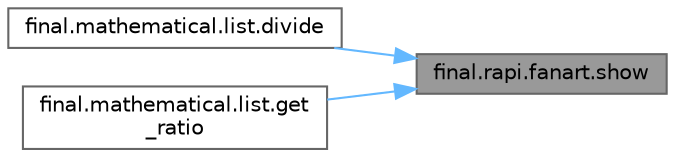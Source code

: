 digraph "final.rapi.fanart.show"
{
 // LATEX_PDF_SIZE
  bgcolor="transparent";
  edge [fontname=Helvetica,fontsize=10,labelfontname=Helvetica,labelfontsize=10];
  node [fontname=Helvetica,fontsize=10,shape=box,height=0.2,width=0.4];
  rankdir="RL";
  Node1 [label="final.rapi.fanart.show",height=0.2,width=0.4,color="gray40", fillcolor="grey60", style="filled", fontcolor="black",tooltip=" "];
  Node1 -> Node2 [dir="back",color="steelblue1",style="solid"];
  Node2 [label="final.mathematical.list.divide",height=0.2,width=0.4,color="grey40", fillcolor="white", style="filled",URL="$d8/d02/classfinal_1_1mathematical_1_1list.html#a1e705eeeb87b3b9bf62c33e54fe2f2b5",tooltip=" "];
  Node1 -> Node3 [dir="back",color="steelblue1",style="solid"];
  Node3 [label="final.mathematical.list.get\l_ratio",height=0.2,width=0.4,color="grey40", fillcolor="white", style="filled",URL="$d8/d02/classfinal_1_1mathematical_1_1list.html#afbe9aa913b67ba2230f8be3aa9586d5a",tooltip=" "];
}
